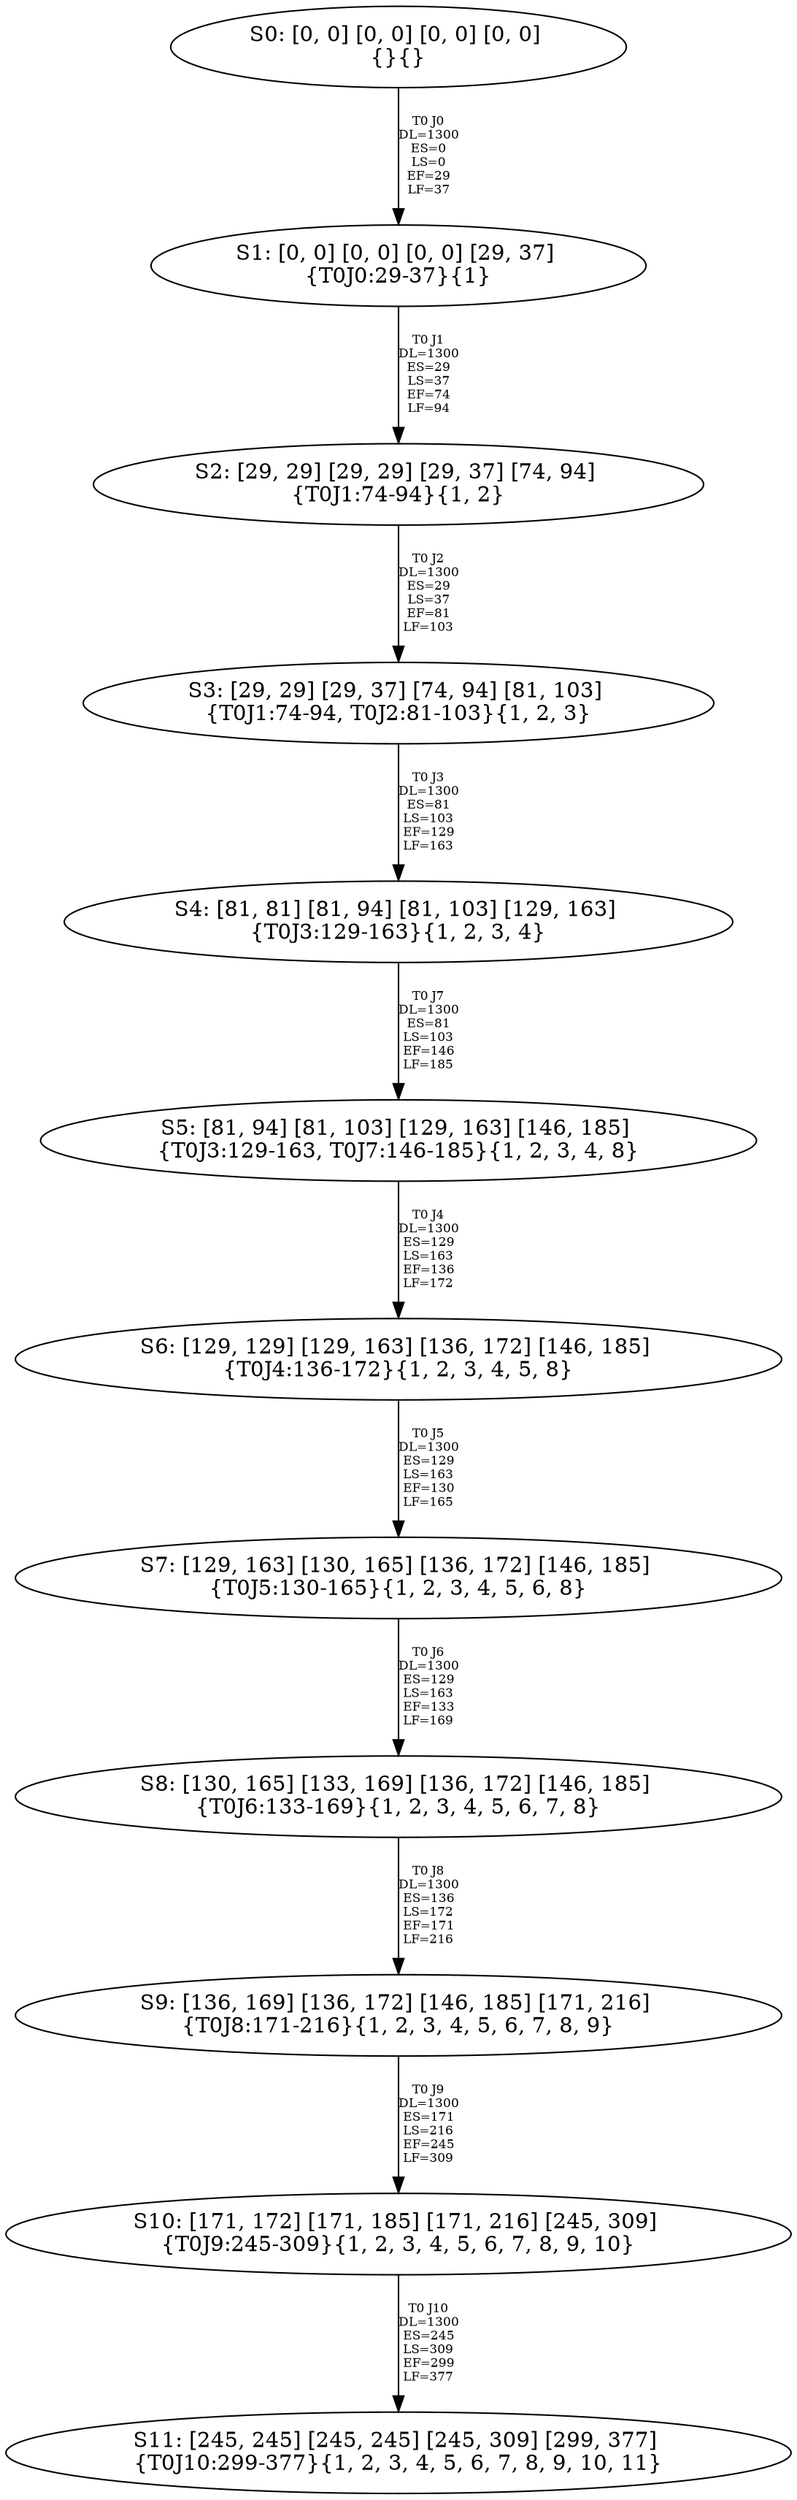digraph {
	S0[label="S0: [0, 0] [0, 0] [0, 0] [0, 0] \n{}{}"];
	S1[label="S1: [0, 0] [0, 0] [0, 0] [29, 37] \n{T0J0:29-37}{1}"];
	S2[label="S2: [29, 29] [29, 29] [29, 37] [74, 94] \n{T0J1:74-94}{1, 2}"];
	S3[label="S3: [29, 29] [29, 37] [74, 94] [81, 103] \n{T0J1:74-94, T0J2:81-103}{1, 2, 3}"];
	S4[label="S4: [81, 81] [81, 94] [81, 103] [129, 163] \n{T0J3:129-163}{1, 2, 3, 4}"];
	S5[label="S5: [81, 94] [81, 103] [129, 163] [146, 185] \n{T0J3:129-163, T0J7:146-185}{1, 2, 3, 4, 8}"];
	S6[label="S6: [129, 129] [129, 163] [136, 172] [146, 185] \n{T0J4:136-172}{1, 2, 3, 4, 5, 8}"];
	S7[label="S7: [129, 163] [130, 165] [136, 172] [146, 185] \n{T0J5:130-165}{1, 2, 3, 4, 5, 6, 8}"];
	S8[label="S8: [130, 165] [133, 169] [136, 172] [146, 185] \n{T0J6:133-169}{1, 2, 3, 4, 5, 6, 7, 8}"];
	S9[label="S9: [136, 169] [136, 172] [146, 185] [171, 216] \n{T0J8:171-216}{1, 2, 3, 4, 5, 6, 7, 8, 9}"];
	S10[label="S10: [171, 172] [171, 185] [171, 216] [245, 309] \n{T0J9:245-309}{1, 2, 3, 4, 5, 6, 7, 8, 9, 10}"];
	S11[label="S11: [245, 245] [245, 245] [245, 309] [299, 377] \n{T0J10:299-377}{1, 2, 3, 4, 5, 6, 7, 8, 9, 10, 11}"];
	S0 -> S1[label="T0 J0\nDL=1300\nES=0\nLS=0\nEF=29\nLF=37",fontsize=8];
	S1 -> S2[label="T0 J1\nDL=1300\nES=29\nLS=37\nEF=74\nLF=94",fontsize=8];
	S2 -> S3[label="T0 J2\nDL=1300\nES=29\nLS=37\nEF=81\nLF=103",fontsize=8];
	S3 -> S4[label="T0 J3\nDL=1300\nES=81\nLS=103\nEF=129\nLF=163",fontsize=8];
	S4 -> S5[label="T0 J7\nDL=1300\nES=81\nLS=103\nEF=146\nLF=185",fontsize=8];
	S5 -> S6[label="T0 J4\nDL=1300\nES=129\nLS=163\nEF=136\nLF=172",fontsize=8];
	S6 -> S7[label="T0 J5\nDL=1300\nES=129\nLS=163\nEF=130\nLF=165",fontsize=8];
	S7 -> S8[label="T0 J6\nDL=1300\nES=129\nLS=163\nEF=133\nLF=169",fontsize=8];
	S8 -> S9[label="T0 J8\nDL=1300\nES=136\nLS=172\nEF=171\nLF=216",fontsize=8];
	S9 -> S10[label="T0 J9\nDL=1300\nES=171\nLS=216\nEF=245\nLF=309",fontsize=8];
	S10 -> S11[label="T0 J10\nDL=1300\nES=245\nLS=309\nEF=299\nLF=377",fontsize=8];
}
